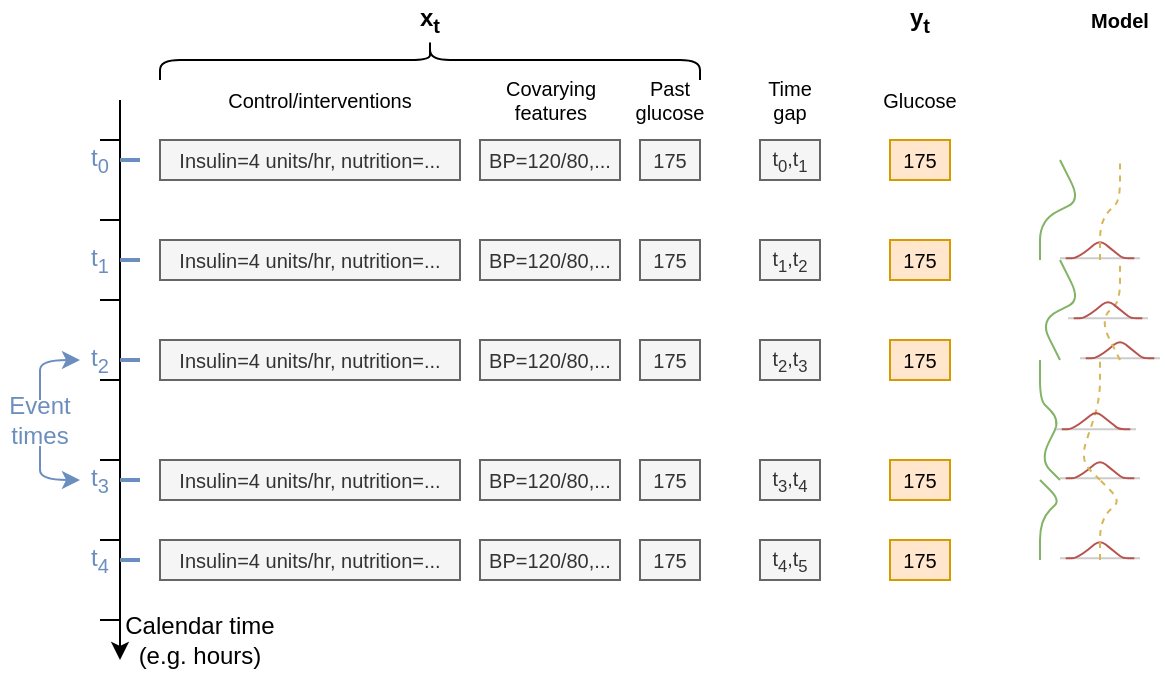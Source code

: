 <mxfile version="15.1.0" type="github">
  <diagram id="xdTVbCBKWqbJiQF50DGg" name="Page-1">
    <mxGraphModel dx="393" dy="621" grid="1" gridSize="10" guides="1" tooltips="1" connect="1" arrows="1" fold="1" page="1" pageScale="1" pageWidth="850" pageHeight="1100" math="0" shadow="0">
      <root>
        <mxCell id="0" />
        <mxCell id="1" parent="0" />
        <mxCell id="V2D7HZt5XUga1QAg5olH-1" value="" style="endArrow=classic;html=1;" edge="1" parent="1">
          <mxGeometry width="50" height="50" relative="1" as="geometry">
            <mxPoint x="120" y="160" as="sourcePoint" />
            <mxPoint x="120" y="440" as="targetPoint" />
          </mxGeometry>
        </mxCell>
        <mxCell id="V2D7HZt5XUga1QAg5olH-2" value="Insulin=4 units/hr, nutrition=..." style="rounded=0;whiteSpace=wrap;html=1;fillColor=#f5f5f5;strokeColor=#666666;fontColor=#333333;fontSize=10;" vertex="1" parent="1">
          <mxGeometry x="140" y="180" width="150" height="20" as="geometry" />
        </mxCell>
        <mxCell id="V2D7HZt5XUga1QAg5olH-3" value="" style="endArrow=none;html=1;" edge="1" parent="1">
          <mxGeometry width="50" height="50" relative="1" as="geometry">
            <mxPoint x="110" y="180" as="sourcePoint" />
            <mxPoint x="120" y="180" as="targetPoint" />
          </mxGeometry>
        </mxCell>
        <mxCell id="V2D7HZt5XUga1QAg5olH-4" value="" style="endArrow=none;html=1;" edge="1" parent="1">
          <mxGeometry width="50" height="50" relative="1" as="geometry">
            <mxPoint x="110" y="220" as="sourcePoint" />
            <mxPoint x="120" y="220" as="targetPoint" />
          </mxGeometry>
        </mxCell>
        <mxCell id="V2D7HZt5XUga1QAg5olH-5" value="" style="endArrow=none;html=1;" edge="1" parent="1">
          <mxGeometry width="50" height="50" relative="1" as="geometry">
            <mxPoint x="110" y="260" as="sourcePoint" />
            <mxPoint x="120" y="260" as="targetPoint" />
          </mxGeometry>
        </mxCell>
        <mxCell id="V2D7HZt5XUga1QAg5olH-6" value="" style="endArrow=none;html=1;" edge="1" parent="1">
          <mxGeometry width="50" height="50" relative="1" as="geometry">
            <mxPoint x="110" y="300" as="sourcePoint" />
            <mxPoint x="120" y="300" as="targetPoint" />
          </mxGeometry>
        </mxCell>
        <mxCell id="V2D7HZt5XUga1QAg5olH-7" value="" style="endArrow=none;html=1;" edge="1" parent="1">
          <mxGeometry width="50" height="50" relative="1" as="geometry">
            <mxPoint x="110.0" y="340" as="sourcePoint" />
            <mxPoint x="120.0" y="340" as="targetPoint" />
          </mxGeometry>
        </mxCell>
        <mxCell id="V2D7HZt5XUga1QAg5olH-8" value="" style="endArrow=none;html=1;" edge="1" parent="1">
          <mxGeometry width="50" height="50" relative="1" as="geometry">
            <mxPoint x="110.0" y="380" as="sourcePoint" />
            <mxPoint x="120.0" y="380" as="targetPoint" />
          </mxGeometry>
        </mxCell>
        <mxCell id="V2D7HZt5XUga1QAg5olH-10" value="" style="endArrow=none;html=1;" edge="1" parent="1">
          <mxGeometry width="50" height="50" relative="1" as="geometry">
            <mxPoint x="110.0" y="420" as="sourcePoint" />
            <mxPoint x="120" y="420" as="targetPoint" />
          </mxGeometry>
        </mxCell>
        <mxCell id="V2D7HZt5XUga1QAg5olH-12" value="" style="endArrow=none;html=1;fillColor=#dae8fc;strokeColor=#6c8ebf;strokeWidth=2;" edge="1" parent="1">
          <mxGeometry width="50" height="50" relative="1" as="geometry">
            <mxPoint x="120" y="190" as="sourcePoint" />
            <mxPoint x="130" y="190" as="targetPoint" />
          </mxGeometry>
        </mxCell>
        <mxCell id="V2D7HZt5XUga1QAg5olH-13" value="" style="endArrow=none;html=1;fillColor=#dae8fc;strokeColor=#6c8ebf;strokeWidth=2;" edge="1" parent="1">
          <mxGeometry width="50" height="50" relative="1" as="geometry">
            <mxPoint x="120" y="240" as="sourcePoint" />
            <mxPoint x="130" y="240" as="targetPoint" />
          </mxGeometry>
        </mxCell>
        <mxCell id="V2D7HZt5XUga1QAg5olH-14" value="Insulin=4 units/hr, nutrition=..." style="rounded=0;whiteSpace=wrap;html=1;fillColor=#f5f5f5;strokeColor=#666666;fontColor=#333333;fontSize=10;" vertex="1" parent="1">
          <mxGeometry x="140" y="280" width="150" height="20" as="geometry" />
        </mxCell>
        <mxCell id="V2D7HZt5XUga1QAg5olH-15" value="" style="endArrow=none;html=1;fillColor=#dae8fc;strokeColor=#6c8ebf;strokeWidth=2;" edge="1" parent="1">
          <mxGeometry width="50" height="50" relative="1" as="geometry">
            <mxPoint x="120" y="290" as="sourcePoint" />
            <mxPoint x="130" y="290" as="targetPoint" />
          </mxGeometry>
        </mxCell>
        <mxCell id="V2D7HZt5XUga1QAg5olH-16" value="" style="endArrow=none;html=1;fillColor=#dae8fc;strokeColor=#6c8ebf;strokeWidth=2;" edge="1" parent="1">
          <mxGeometry width="50" height="50" relative="1" as="geometry">
            <mxPoint x="120" y="350" as="sourcePoint" />
            <mxPoint x="130" y="350" as="targetPoint" />
          </mxGeometry>
        </mxCell>
        <mxCell id="V2D7HZt5XUga1QAg5olH-17" value="" style="endArrow=none;html=1;fillColor=#dae8fc;strokeColor=#6c8ebf;strokeWidth=2;" edge="1" parent="1">
          <mxGeometry width="50" height="50" relative="1" as="geometry">
            <mxPoint x="120" y="390" as="sourcePoint" />
            <mxPoint x="130" y="390" as="targetPoint" />
          </mxGeometry>
        </mxCell>
        <mxCell id="V2D7HZt5XUga1QAg5olH-19" value="Insulin=4 units/hr, nutrition=..." style="rounded=0;whiteSpace=wrap;html=1;fillColor=#f5f5f5;strokeColor=#666666;fontColor=#333333;fontSize=10;" vertex="1" parent="1">
          <mxGeometry x="140" y="230" width="150" height="20" as="geometry" />
        </mxCell>
        <mxCell id="V2D7HZt5XUga1QAg5olH-20" value="Insulin=4 units/hr, nutrition=..." style="rounded=0;whiteSpace=wrap;html=1;fillColor=#f5f5f5;strokeColor=#666666;fontColor=#333333;fontSize=10;" vertex="1" parent="1">
          <mxGeometry x="140" y="340" width="150" height="20" as="geometry" />
        </mxCell>
        <mxCell id="V2D7HZt5XUga1QAg5olH-21" value="Insulin=4 units/hr, nutrition=..." style="rounded=0;whiteSpace=wrap;html=1;fillColor=#f5f5f5;strokeColor=#666666;fontColor=#333333;fontSize=10;" vertex="1" parent="1">
          <mxGeometry x="140" y="380" width="150" height="20" as="geometry" />
        </mxCell>
        <mxCell id="V2D7HZt5XUga1QAg5olH-22" value="Calendar time (e.g. hours)" style="text;html=1;strokeColor=none;fillColor=none;align=center;verticalAlign=middle;whiteSpace=wrap;rounded=0;" vertex="1" parent="1">
          <mxGeometry x="120" y="420" width="80" height="20" as="geometry" />
        </mxCell>
        <mxCell id="V2D7HZt5XUga1QAg5olH-23" value="Event times" style="text;html=1;strokeColor=none;fillColor=none;align=center;verticalAlign=middle;whiteSpace=wrap;rounded=0;fontColor=#6C8EBF;" vertex="1" parent="1">
          <mxGeometry x="60" y="310" width="40" height="20" as="geometry" />
        </mxCell>
        <mxCell id="V2D7HZt5XUga1QAg5olH-24" value="t&lt;sub&gt;0&lt;/sub&gt;" style="text;html=1;strokeColor=none;fillColor=none;align=center;verticalAlign=middle;whiteSpace=wrap;rounded=0;fontColor=#6C8EBF;" vertex="1" parent="1">
          <mxGeometry x="100" y="180" width="20" height="20" as="geometry" />
        </mxCell>
        <mxCell id="V2D7HZt5XUga1QAg5olH-25" value="t&lt;sub&gt;1&lt;/sub&gt;" style="text;html=1;strokeColor=none;fillColor=none;align=center;verticalAlign=middle;whiteSpace=wrap;rounded=0;fontColor=#6C8EBF;" vertex="1" parent="1">
          <mxGeometry x="100" y="230" width="20" height="20" as="geometry" />
        </mxCell>
        <mxCell id="V2D7HZt5XUga1QAg5olH-27" value="t&lt;sub&gt;2&lt;/sub&gt;" style="text;html=1;strokeColor=none;fillColor=none;align=center;verticalAlign=middle;whiteSpace=wrap;rounded=0;fontColor=#6C8EBF;" vertex="1" parent="1">
          <mxGeometry x="100" y="280" width="20" height="20" as="geometry" />
        </mxCell>
        <mxCell id="V2D7HZt5XUga1QAg5olH-28" value="t&lt;sub&gt;3&lt;/sub&gt;" style="text;html=1;strokeColor=none;fillColor=none;align=center;verticalAlign=middle;whiteSpace=wrap;rounded=0;fontColor=#6C8EBF;" vertex="1" parent="1">
          <mxGeometry x="100" y="340" width="20" height="20" as="geometry" />
        </mxCell>
        <mxCell id="V2D7HZt5XUga1QAg5olH-32" value="t&lt;sub&gt;4&lt;/sub&gt;" style="text;html=1;strokeColor=none;fillColor=none;align=center;verticalAlign=middle;whiteSpace=wrap;rounded=0;fontColor=#6C8EBF;" vertex="1" parent="1">
          <mxGeometry x="100" y="380" width="20" height="20" as="geometry" />
        </mxCell>
        <mxCell id="V2D7HZt5XUga1QAg5olH-33" value="" style="curved=1;endArrow=classic;html=1;fontColor=#6C8EBF;strokeWidth=1;strokeColor=#6C8EBF;" edge="1" parent="1">
          <mxGeometry width="50" height="50" relative="1" as="geometry">
            <mxPoint x="80" y="310" as="sourcePoint" />
            <mxPoint x="100" y="290" as="targetPoint" />
            <Array as="points">
              <mxPoint x="80" y="300" />
              <mxPoint x="80" y="290" />
            </Array>
          </mxGeometry>
        </mxCell>
        <mxCell id="V2D7HZt5XUga1QAg5olH-34" value="" style="curved=1;endArrow=classic;html=1;fontColor=#6C8EBF;strokeWidth=1;strokeColor=#6C8EBF;" edge="1" parent="1">
          <mxGeometry width="50" height="50" relative="1" as="geometry">
            <mxPoint x="80" y="340" as="sourcePoint" />
            <mxPoint x="100" y="350" as="targetPoint" />
            <Array as="points">
              <mxPoint x="80" y="330" />
              <mxPoint x="80" y="340" />
              <mxPoint x="80" y="350" />
            </Array>
          </mxGeometry>
        </mxCell>
        <mxCell id="V2D7HZt5XUga1QAg5olH-35" value="x&lt;sub&gt;t&lt;/sub&gt;" style="text;html=1;strokeColor=none;fillColor=none;align=center;verticalAlign=middle;whiteSpace=wrap;rounded=0;fontStyle=1" vertex="1" parent="1">
          <mxGeometry x="255" y="110" width="40" height="20" as="geometry" />
        </mxCell>
        <mxCell id="V2D7HZt5XUga1QAg5olH-36" value="&lt;font style=&quot;font-size: 10px&quot;&gt;BP=120/80,...&lt;/font&gt;" style="rounded=0;whiteSpace=wrap;html=1;fillColor=#f5f5f5;strokeColor=#666666;fontColor=#333333;" vertex="1" parent="1">
          <mxGeometry x="300" y="180" width="70" height="20" as="geometry" />
        </mxCell>
        <mxCell id="V2D7HZt5XUga1QAg5olH-42" value="&lt;font style=&quot;font-size: 10px&quot;&gt;BP=120/80,...&lt;/font&gt;" style="rounded=0;whiteSpace=wrap;html=1;fillColor=#f5f5f5;strokeColor=#666666;fontColor=#333333;" vertex="1" parent="1">
          <mxGeometry x="300" y="230" width="70" height="20" as="geometry" />
        </mxCell>
        <mxCell id="V2D7HZt5XUga1QAg5olH-43" value="&lt;font style=&quot;font-size: 10px&quot;&gt;BP=120/80,...&lt;/font&gt;" style="rounded=0;whiteSpace=wrap;html=1;fillColor=#f5f5f5;strokeColor=#666666;fontColor=#333333;" vertex="1" parent="1">
          <mxGeometry x="300" y="280" width="70" height="20" as="geometry" />
        </mxCell>
        <mxCell id="V2D7HZt5XUga1QAg5olH-44" value="&lt;font style=&quot;font-size: 10px&quot;&gt;BP=120/80,...&lt;/font&gt;" style="rounded=0;whiteSpace=wrap;html=1;fillColor=#f5f5f5;strokeColor=#666666;fontColor=#333333;" vertex="1" parent="1">
          <mxGeometry x="300" y="340" width="70" height="20" as="geometry" />
        </mxCell>
        <mxCell id="V2D7HZt5XUga1QAg5olH-45" value="&lt;font style=&quot;font-size: 10px&quot;&gt;BP=120/80,...&lt;/font&gt;" style="rounded=0;whiteSpace=wrap;html=1;fillColor=#f5f5f5;strokeColor=#666666;fontColor=#333333;" vertex="1" parent="1">
          <mxGeometry x="300" y="380" width="70" height="20" as="geometry" />
        </mxCell>
        <mxCell id="V2D7HZt5XUga1QAg5olH-46" value="175" style="rounded=0;whiteSpace=wrap;html=1;fillColor=#f5f5f5;strokeColor=#666666;fontColor=#333333;fontSize=10;" vertex="1" parent="1">
          <mxGeometry x="380" y="180" width="30" height="20" as="geometry" />
        </mxCell>
        <mxCell id="V2D7HZt5XUga1QAg5olH-47" value="175" style="rounded=0;whiteSpace=wrap;html=1;fillColor=#f5f5f5;strokeColor=#666666;fontColor=#333333;fontSize=10;" vertex="1" parent="1">
          <mxGeometry x="380" y="230" width="30" height="20" as="geometry" />
        </mxCell>
        <mxCell id="V2D7HZt5XUga1QAg5olH-48" value="175" style="rounded=0;whiteSpace=wrap;html=1;fillColor=#f5f5f5;strokeColor=#666666;fontColor=#333333;fontSize=10;" vertex="1" parent="1">
          <mxGeometry x="380" y="280" width="30" height="20" as="geometry" />
        </mxCell>
        <mxCell id="V2D7HZt5XUga1QAg5olH-49" value="175" style="rounded=0;whiteSpace=wrap;html=1;fillColor=#f5f5f5;strokeColor=#666666;fontColor=#333333;fontSize=10;" vertex="1" parent="1">
          <mxGeometry x="380" y="340" width="30" height="20" as="geometry" />
        </mxCell>
        <mxCell id="V2D7HZt5XUga1QAg5olH-50" value="175" style="rounded=0;whiteSpace=wrap;html=1;fillColor=#f5f5f5;strokeColor=#666666;fontColor=#333333;fontSize=10;" vertex="1" parent="1">
          <mxGeometry x="380" y="380" width="30" height="20" as="geometry" />
        </mxCell>
        <mxCell id="V2D7HZt5XUga1QAg5olH-51" value="Control/interventions" style="text;html=1;strokeColor=none;fillColor=none;align=center;verticalAlign=middle;whiteSpace=wrap;rounded=0;fontSize=10;fontColor=#000000;" vertex="1" parent="1">
          <mxGeometry x="170" y="150" width="100" height="20" as="geometry" />
        </mxCell>
        <mxCell id="V2D7HZt5XUga1QAg5olH-52" value="&lt;div&gt;Covarying&lt;/div&gt;&lt;div&gt;features&lt;/div&gt;" style="text;html=1;strokeColor=none;fillColor=none;align=center;verticalAlign=middle;whiteSpace=wrap;rounded=0;fontSize=10;fontColor=#000000;" vertex="1" parent="1">
          <mxGeometry x="302.5" y="150" width="65" height="20" as="geometry" />
        </mxCell>
        <mxCell id="V2D7HZt5XUga1QAg5olH-53" value="Past glucose" style="text;html=1;strokeColor=none;fillColor=none;align=center;verticalAlign=middle;whiteSpace=wrap;rounded=0;fontSize=10;fontColor=#000000;" vertex="1" parent="1">
          <mxGeometry x="375" y="150" width="40" height="20" as="geometry" />
        </mxCell>
        <mxCell id="V2D7HZt5XUga1QAg5olH-54" value="175" style="rounded=0;whiteSpace=wrap;html=1;fillColor=#ffe6cc;strokeColor=#d79b00;fontSize=10;" vertex="1" parent="1">
          <mxGeometry x="505" y="180" width="30" height="20" as="geometry" />
        </mxCell>
        <mxCell id="V2D7HZt5XUga1QAg5olH-55" value="175" style="rounded=0;whiteSpace=wrap;html=1;fillColor=#ffe6cc;strokeColor=#d79b00;fontSize=10;" vertex="1" parent="1">
          <mxGeometry x="505" y="230" width="30" height="20" as="geometry" />
        </mxCell>
        <mxCell id="V2D7HZt5XUga1QAg5olH-56" value="175" style="rounded=0;whiteSpace=wrap;html=1;fillColor=#ffe6cc;strokeColor=#d79b00;fontSize=10;" vertex="1" parent="1">
          <mxGeometry x="505" y="280" width="30" height="20" as="geometry" />
        </mxCell>
        <mxCell id="V2D7HZt5XUga1QAg5olH-57" value="175" style="rounded=0;whiteSpace=wrap;html=1;fillColor=#ffe6cc;strokeColor=#d79b00;fontSize=10;" vertex="1" parent="1">
          <mxGeometry x="505" y="340" width="30" height="20" as="geometry" />
        </mxCell>
        <mxCell id="V2D7HZt5XUga1QAg5olH-58" value="175" style="rounded=0;whiteSpace=wrap;html=1;fillColor=#ffe6cc;strokeColor=#d79b00;fontSize=10;" vertex="1" parent="1">
          <mxGeometry x="505" y="380" width="30" height="20" as="geometry" />
        </mxCell>
        <mxCell id="V2D7HZt5XUga1QAg5olH-59" value="Glucose" style="text;html=1;fillColor=none;align=center;verticalAlign=middle;whiteSpace=wrap;rounded=0;fontSize=10;" vertex="1" parent="1">
          <mxGeometry x="500" y="150" width="40" height="20" as="geometry" />
        </mxCell>
        <mxCell id="V2D7HZt5XUga1QAg5olH-60" value="t&lt;sub&gt;0&lt;/sub&gt;,t&lt;sub&gt;1&lt;/sub&gt;" style="rounded=0;whiteSpace=wrap;html=1;fillColor=#f5f5f5;strokeColor=#666666;fontColor=#333333;fontSize=10;" vertex="1" parent="1">
          <mxGeometry x="440" y="180" width="30" height="20" as="geometry" />
        </mxCell>
        <mxCell id="V2D7HZt5XUga1QAg5olH-65" value="t&lt;sub&gt;1&lt;/sub&gt;,t&lt;sub&gt;2&lt;/sub&gt;" style="rounded=0;whiteSpace=wrap;html=1;fillColor=#f5f5f5;strokeColor=#666666;fontColor=#333333;fontSize=10;" vertex="1" parent="1">
          <mxGeometry x="440" y="230" width="30" height="20" as="geometry" />
        </mxCell>
        <mxCell id="V2D7HZt5XUga1QAg5olH-66" value="t&lt;sub&gt;2&lt;/sub&gt;,t&lt;sub&gt;3&lt;/sub&gt;" style="rounded=0;whiteSpace=wrap;html=1;fillColor=#f5f5f5;strokeColor=#666666;fontColor=#333333;fontSize=10;" vertex="1" parent="1">
          <mxGeometry x="440" y="280" width="30" height="20" as="geometry" />
        </mxCell>
        <mxCell id="V2D7HZt5XUga1QAg5olH-69" value="t&lt;sub&gt;3&lt;/sub&gt;,t&lt;sub&gt;4&lt;/sub&gt;" style="rounded=0;whiteSpace=wrap;html=1;fillColor=#f5f5f5;strokeColor=#666666;fontColor=#333333;fontSize=10;" vertex="1" parent="1">
          <mxGeometry x="440" y="340" width="30" height="20" as="geometry" />
        </mxCell>
        <mxCell id="V2D7HZt5XUga1QAg5olH-70" value="t&lt;sub&gt;4&lt;/sub&gt;,t&lt;sub&gt;5&lt;/sub&gt;" style="rounded=0;whiteSpace=wrap;html=1;fillColor=#f5f5f5;strokeColor=#666666;fontColor=#333333;fontSize=10;" vertex="1" parent="1">
          <mxGeometry x="440" y="380" width="30" height="20" as="geometry" />
        </mxCell>
        <mxCell id="V2D7HZt5XUga1QAg5olH-71" value="Time gap" style="text;html=1;strokeColor=none;fillColor=none;align=center;verticalAlign=middle;whiteSpace=wrap;rounded=0;fontSize=10;fontColor=#000000;" vertex="1" parent="1">
          <mxGeometry x="435" y="150" width="40" height="20" as="geometry" />
        </mxCell>
        <mxCell id="V2D7HZt5XUga1QAg5olH-72" value="y&lt;sub&gt;t&lt;/sub&gt;" style="text;html=1;strokeColor=none;fillColor=none;align=center;verticalAlign=middle;whiteSpace=wrap;rounded=0;fontStyle=1" vertex="1" parent="1">
          <mxGeometry x="500" y="110" width="40" height="20" as="geometry" />
        </mxCell>
        <mxCell id="V2D7HZt5XUga1QAg5olH-73" value="" style="shape=curlyBracket;whiteSpace=wrap;html=1;rounded=1;fontSize=10;fontColor=#000000;rotation=90;" vertex="1" parent="1">
          <mxGeometry x="265" y="5" width="20" height="270" as="geometry" />
        </mxCell>
        <mxCell id="V2D7HZt5XUga1QAg5olH-79" value="" style="endArrow=none;html=1;fontSize=10;fontColor=#000000;strokeColor=#82b366;strokeWidth=1;fillColor=#d5e8d4;" edge="1" parent="1">
          <mxGeometry width="50" height="50" relative="1" as="geometry">
            <mxPoint x="580" y="240" as="sourcePoint" />
            <mxPoint x="590" y="190" as="targetPoint" />
            <Array as="points">
              <mxPoint x="580" y="220" />
              <mxPoint x="600" y="210" />
            </Array>
          </mxGeometry>
        </mxCell>
        <mxCell id="V2D7HZt5XUga1QAg5olH-80" value="" style="endArrow=none;html=1;fontSize=10;fontColor=#000000;strokeColor=#82b366;strokeWidth=1;fillColor=#d5e8d4;" edge="1" parent="1">
          <mxGeometry width="50" height="50" relative="1" as="geometry">
            <mxPoint x="590" y="290" as="sourcePoint" />
            <mxPoint x="590" y="240" as="targetPoint" />
            <Array as="points">
              <mxPoint x="580" y="270" />
              <mxPoint x="600" y="260" />
            </Array>
          </mxGeometry>
        </mxCell>
        <mxCell id="V2D7HZt5XUga1QAg5olH-81" value="" style="endArrow=none;html=1;fontSize=10;fontColor=#000000;strokeColor=#82b366;strokeWidth=1;fillColor=#d5e8d4;" edge="1" parent="1">
          <mxGeometry width="50" height="50" relative="1" as="geometry">
            <mxPoint x="590" y="350" as="sourcePoint" />
            <mxPoint x="580" y="290" as="targetPoint" />
            <Array as="points">
              <mxPoint x="580" y="340" />
              <mxPoint x="590" y="320" />
              <mxPoint x="580" y="310" />
            </Array>
          </mxGeometry>
        </mxCell>
        <mxCell id="V2D7HZt5XUga1QAg5olH-82" value="" style="endArrow=none;html=1;fontSize=10;fontColor=#000000;strokeColor=#82b366;strokeWidth=1;fillColor=#d5e8d4;" edge="1" parent="1">
          <mxGeometry width="50" height="50" relative="1" as="geometry">
            <mxPoint x="580" y="390" as="sourcePoint" />
            <mxPoint x="580" y="350" as="targetPoint" />
            <Array as="points">
              <mxPoint x="580" y="370" />
              <mxPoint x="590" y="360" />
            </Array>
          </mxGeometry>
        </mxCell>
        <mxCell id="V2D7HZt5XUga1QAg5olH-83" value="" style="group" vertex="1" connectable="0" parent="1">
          <mxGeometry x="590" y="230" width="40" height="9.17" as="geometry" />
        </mxCell>
        <mxCell id="V2D7HZt5XUga1QAg5olH-76" value="" style="endArrow=none;html=1;fontSize=14;fontColor=#000000;strokeWidth=1;fillColor=#f5f5f5;strokeColor=#CCCCCC;" edge="1" parent="V2D7HZt5XUga1QAg5olH-83">
          <mxGeometry width="28.571" height="23.918" as="geometry">
            <mxPoint y="9.17" as="sourcePoint" />
            <mxPoint x="40" y="9.17" as="targetPoint" />
          </mxGeometry>
        </mxCell>
        <mxCell id="V2D7HZt5XUga1QAg5olH-77" value="" style="endArrow=none;html=1;fontSize=14;fontColor=#000000;strokeColor=#b85450;strokeWidth=1;fillColor=#f8cecc;" edge="1" parent="V2D7HZt5XUga1QAg5olH-83">
          <mxGeometry width="28.571" height="23.918" as="geometry">
            <mxPoint x="2.857" y="9.17" as="sourcePoint" />
            <mxPoint x="37.143" y="9.17" as="targetPoint" />
            <Array as="points">
              <mxPoint x="8.571" y="9.17" />
              <mxPoint x="20" />
              <mxPoint x="25.714" y="4.585" />
              <mxPoint x="31.429" y="9.17" />
            </Array>
          </mxGeometry>
        </mxCell>
        <mxCell id="V2D7HZt5XUga1QAg5olH-84" value="" style="group" vertex="1" connectable="0" parent="1">
          <mxGeometry x="600" y="280" width="40" height="9.17" as="geometry" />
        </mxCell>
        <mxCell id="V2D7HZt5XUga1QAg5olH-85" value="" style="endArrow=none;html=1;fontSize=14;fontColor=#000000;strokeWidth=1;fillColor=#f5f5f5;strokeColor=#CCCCCC;" edge="1" parent="V2D7HZt5XUga1QAg5olH-84">
          <mxGeometry width="28.571" height="23.918" as="geometry">
            <mxPoint y="9.17" as="sourcePoint" />
            <mxPoint x="40" y="9.17" as="targetPoint" />
          </mxGeometry>
        </mxCell>
        <mxCell id="V2D7HZt5XUga1QAg5olH-86" value="" style="endArrow=none;html=1;fontSize=14;fontColor=#000000;strokeColor=#b85450;strokeWidth=1;fillColor=#f8cecc;" edge="1" parent="V2D7HZt5XUga1QAg5olH-84">
          <mxGeometry width="28.571" height="23.918" as="geometry">
            <mxPoint x="2.857" y="9.17" as="sourcePoint" />
            <mxPoint x="37.143" y="9.17" as="targetPoint" />
            <Array as="points">
              <mxPoint x="8.571" y="9.17" />
              <mxPoint x="20" />
              <mxPoint x="25.714" y="4.585" />
              <mxPoint x="31.429" y="9.17" />
            </Array>
          </mxGeometry>
        </mxCell>
        <mxCell id="V2D7HZt5XUga1QAg5olH-87" value="" style="group" vertex="1" connectable="0" parent="1">
          <mxGeometry x="590" y="340" width="40" height="9.17" as="geometry" />
        </mxCell>
        <mxCell id="V2D7HZt5XUga1QAg5olH-88" value="" style="endArrow=none;html=1;fontSize=14;fontColor=#000000;strokeWidth=1;fillColor=#f5f5f5;strokeColor=#CCCCCC;" edge="1" parent="V2D7HZt5XUga1QAg5olH-87">
          <mxGeometry width="28.571" height="23.918" as="geometry">
            <mxPoint y="9.17" as="sourcePoint" />
            <mxPoint x="40" y="9.17" as="targetPoint" />
          </mxGeometry>
        </mxCell>
        <mxCell id="V2D7HZt5XUga1QAg5olH-89" value="" style="endArrow=none;html=1;fontSize=14;fontColor=#000000;strokeColor=#b85450;strokeWidth=1;fillColor=#f8cecc;" edge="1" parent="V2D7HZt5XUga1QAg5olH-87">
          <mxGeometry width="28.571" height="23.918" as="geometry">
            <mxPoint x="2.857" y="9.17" as="sourcePoint" />
            <mxPoint x="37.143" y="9.17" as="targetPoint" />
            <Array as="points">
              <mxPoint x="8.571" y="9.17" />
              <mxPoint x="20" />
              <mxPoint x="25.714" y="4.585" />
              <mxPoint x="31.429" y="9.17" />
            </Array>
          </mxGeometry>
        </mxCell>
        <mxCell id="V2D7HZt5XUga1QAg5olH-90" value="" style="group" vertex="1" connectable="0" parent="1">
          <mxGeometry x="590" y="380" width="40" height="9.17" as="geometry" />
        </mxCell>
        <mxCell id="V2D7HZt5XUga1QAg5olH-91" value="" style="endArrow=none;html=1;fontSize=14;fontColor=#000000;strokeWidth=1;fillColor=#f5f5f5;strokeColor=#CCCCCC;" edge="1" parent="V2D7HZt5XUga1QAg5olH-90">
          <mxGeometry width="28.571" height="23.918" as="geometry">
            <mxPoint y="9.17" as="sourcePoint" />
            <mxPoint x="40" y="9.17" as="targetPoint" />
          </mxGeometry>
        </mxCell>
        <mxCell id="V2D7HZt5XUga1QAg5olH-92" value="" style="endArrow=none;html=1;fontSize=14;fontColor=#000000;strokeColor=#b85450;strokeWidth=1;fillColor=#f8cecc;" edge="1" parent="V2D7HZt5XUga1QAg5olH-90">
          <mxGeometry width="28.571" height="23.918" as="geometry">
            <mxPoint x="2.857" y="9.17" as="sourcePoint" />
            <mxPoint x="37.143" y="9.17" as="targetPoint" />
            <Array as="points">
              <mxPoint x="8.571" y="9.17" />
              <mxPoint x="20" />
              <mxPoint x="25.714" y="4.585" />
              <mxPoint x="31.429" y="9.17" />
            </Array>
          </mxGeometry>
        </mxCell>
        <mxCell id="V2D7HZt5XUga1QAg5olH-97" value="" style="endArrow=none;html=1;fontSize=10;fontColor=#000000;strokeColor=#d6b656;strokeWidth=1;fillColor=#fff2cc;dashed=1;" edge="1" parent="1">
          <mxGeometry width="50" height="50" relative="1" as="geometry">
            <mxPoint x="610" y="240.0" as="sourcePoint" />
            <mxPoint x="620" y="190" as="targetPoint" />
            <Array as="points">
              <mxPoint x="610" y="220" />
              <mxPoint x="620" y="210" />
            </Array>
          </mxGeometry>
        </mxCell>
        <mxCell id="V2D7HZt5XUga1QAg5olH-98" value="" style="endArrow=none;html=1;fontSize=10;fontColor=#000000;strokeColor=#d6b656;strokeWidth=1;fillColor=#fff2cc;dashed=1;" edge="1" parent="1">
          <mxGeometry width="50" height="50" relative="1" as="geometry">
            <mxPoint x="620" y="290.0" as="sourcePoint" />
            <mxPoint x="620" y="240.0" as="targetPoint" />
            <Array as="points">
              <mxPoint x="610" y="270" />
              <mxPoint x="620" y="260" />
            </Array>
          </mxGeometry>
        </mxCell>
        <mxCell id="V2D7HZt5XUga1QAg5olH-99" value="" style="endArrow=none;html=1;fontSize=10;fontColor=#000000;strokeColor=#d6b656;strokeWidth=1;fillColor=#fff2cc;dashed=1;" edge="1" parent="1">
          <mxGeometry width="50" height="50" relative="1" as="geometry">
            <mxPoint x="610" y="350" as="sourcePoint" />
            <mxPoint x="610" y="290.0" as="targetPoint" />
            <Array as="points">
              <mxPoint x="600" y="340" />
              <mxPoint x="610" y="310" />
            </Array>
          </mxGeometry>
        </mxCell>
        <mxCell id="V2D7HZt5XUga1QAg5olH-100" value="" style="endArrow=none;html=1;fontSize=10;fontColor=#000000;strokeColor=#d6b656;strokeWidth=1;fillColor=#fff2cc;dashed=1;" edge="1" parent="1">
          <mxGeometry width="50" height="50" relative="1" as="geometry">
            <mxPoint x="610" y="390.0" as="sourcePoint" />
            <mxPoint x="610" y="350.0" as="targetPoint" />
            <Array as="points">
              <mxPoint x="610" y="370" />
              <mxPoint x="620" y="360" />
            </Array>
          </mxGeometry>
        </mxCell>
        <mxCell id="V2D7HZt5XUga1QAg5olH-101" value="" style="group" vertex="1" connectable="0" parent="1">
          <mxGeometry x="588" y="315.41" width="40" height="9.17" as="geometry" />
        </mxCell>
        <mxCell id="V2D7HZt5XUga1QAg5olH-102" value="" style="endArrow=none;html=1;fontSize=14;fontColor=#000000;strokeWidth=1;fillColor=#f5f5f5;strokeColor=#CCCCCC;" edge="1" parent="V2D7HZt5XUga1QAg5olH-101">
          <mxGeometry width="28.571" height="23.918" as="geometry">
            <mxPoint y="9.17" as="sourcePoint" />
            <mxPoint x="40" y="9.17" as="targetPoint" />
          </mxGeometry>
        </mxCell>
        <mxCell id="V2D7HZt5XUga1QAg5olH-103" value="" style="endArrow=none;html=1;fontSize=14;fontColor=#000000;strokeColor=#b85450;strokeWidth=1;fillColor=#f8cecc;" edge="1" parent="V2D7HZt5XUga1QAg5olH-101">
          <mxGeometry width="28.571" height="23.918" as="geometry">
            <mxPoint x="2.857" y="9.17" as="sourcePoint" />
            <mxPoint x="37.143" y="9.17" as="targetPoint" />
            <Array as="points">
              <mxPoint x="8.571" y="9.17" />
              <mxPoint x="20" />
              <mxPoint x="25.714" y="4.585" />
              <mxPoint x="31.429" y="9.17" />
            </Array>
          </mxGeometry>
        </mxCell>
        <mxCell id="V2D7HZt5XUga1QAg5olH-104" value="" style="group" vertex="1" connectable="0" parent="1">
          <mxGeometry x="594" y="260" width="40" height="9.17" as="geometry" />
        </mxCell>
        <mxCell id="V2D7HZt5XUga1QAg5olH-105" value="" style="endArrow=none;html=1;fontSize=14;fontColor=#000000;strokeWidth=1;fillColor=#f5f5f5;strokeColor=#CCCCCC;" edge="1" parent="V2D7HZt5XUga1QAg5olH-104">
          <mxGeometry width="28.571" height="23.918" as="geometry">
            <mxPoint y="9.17" as="sourcePoint" />
            <mxPoint x="40" y="9.17" as="targetPoint" />
          </mxGeometry>
        </mxCell>
        <mxCell id="V2D7HZt5XUga1QAg5olH-106" value="" style="endArrow=none;html=1;fontSize=14;fontColor=#000000;strokeColor=#b85450;strokeWidth=1;fillColor=#f8cecc;" edge="1" parent="V2D7HZt5XUga1QAg5olH-104">
          <mxGeometry width="28.571" height="23.918" as="geometry">
            <mxPoint x="2.857" y="9.17" as="sourcePoint" />
            <mxPoint x="37.143" y="9.17" as="targetPoint" />
            <Array as="points">
              <mxPoint x="8.571" y="9.17" />
              <mxPoint x="20" />
              <mxPoint x="25.714" y="4.585" />
              <mxPoint x="31.429" y="9.17" />
            </Array>
          </mxGeometry>
        </mxCell>
        <mxCell id="V2D7HZt5XUga1QAg5olH-107" value="Model" style="text;html=1;strokeColor=none;fillColor=none;align=center;verticalAlign=middle;whiteSpace=wrap;rounded=0;fontSize=10;fontColor=#000000;fontStyle=1" vertex="1" parent="1">
          <mxGeometry x="600" y="110" width="40" height="20" as="geometry" />
        </mxCell>
      </root>
    </mxGraphModel>
  </diagram>
</mxfile>
